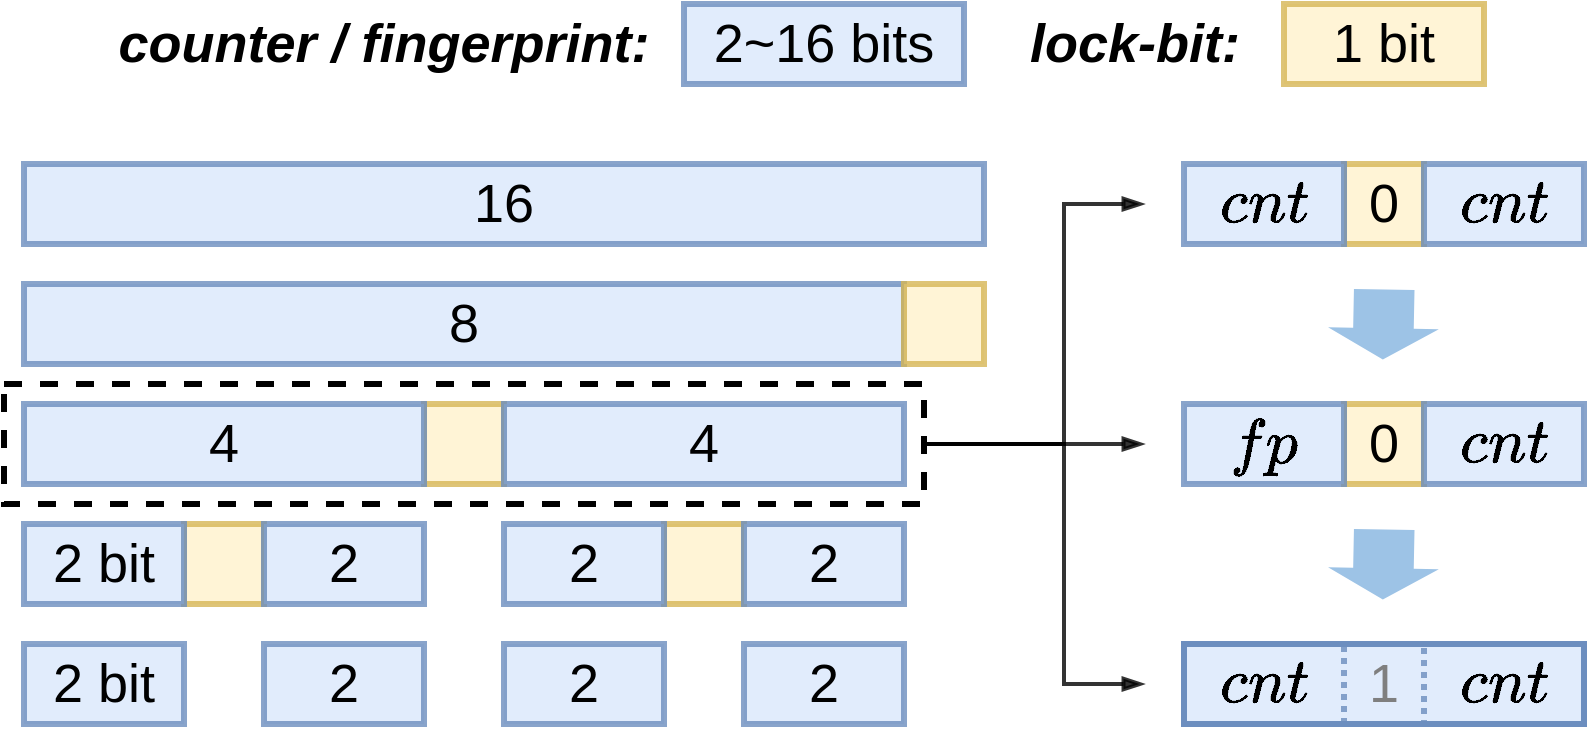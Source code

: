 <mxfile version="21.1.1" type="github" pages="2">
  <diagram name="第 1 页" id="zboWKc4ISoyXJ-1OVmhn">
    <mxGraphModel dx="1562" dy="861" grid="1" gridSize="10" guides="1" tooltips="1" connect="1" arrows="1" fold="1" page="0" pageScale="1" pageWidth="827" pageHeight="1169" math="1" shadow="0">
      <root>
        <mxCell id="0" />
        <mxCell id="1" parent="0" />
        <mxCell id="juUMNk2SkvzCKRJihSQF-41" value="&lt;font style=&quot;font-size: 27px;&quot;&gt;0&lt;br style=&quot;font-size: 27px;&quot;&gt;&lt;/font&gt;" style="rounded=0;whiteSpace=wrap;html=1;fontFamily=Helvetica;strokeWidth=3;fillColor=#fff2cc;strokeColor=#d6b656;fontSize=27;opacity=80;" vertex="1" parent="1">
          <mxGeometry x="740" y="600" width="40" height="40" as="geometry" />
        </mxCell>
        <mxCell id="juUMNk2SkvzCKRJihSQF-38" value="&lt;font style=&quot;font-size: 27px;&quot;&gt;0&lt;br style=&quot;font-size: 27px;&quot;&gt;&lt;/font&gt;" style="rounded=0;whiteSpace=wrap;html=1;fontFamily=Helvetica;strokeWidth=3;fillColor=#fff2cc;strokeColor=#d6b656;fontSize=27;opacity=80;" vertex="1" parent="1">
          <mxGeometry x="740" y="480" width="40" height="40" as="geometry" />
        </mxCell>
        <mxCell id="juUMNk2SkvzCKRJihSQF-16" value="&lt;font style=&quot;font-size: 27px;&quot;&gt;&lt;br style=&quot;font-size: 27px;&quot;&gt;&lt;/font&gt;" style="rounded=0;whiteSpace=wrap;html=1;fontFamily=Helvetica;strokeWidth=3;fillColor=#fff2cc;strokeColor=#d6b656;fontSize=27;opacity=80;" vertex="1" parent="1">
          <mxGeometry x="160" y="660" width="40" height="40" as="geometry" />
        </mxCell>
        <mxCell id="juUMNk2SkvzCKRJihSQF-17" value="&lt;font style=&quot;font-size: 27px;&quot;&gt;&lt;br style=&quot;font-size: 27px;&quot;&gt;&lt;/font&gt;" style="rounded=0;whiteSpace=wrap;html=1;fontFamily=Helvetica;strokeWidth=3;fillColor=#fff2cc;strokeColor=#d6b656;fontSize=27;opacity=80;" vertex="1" parent="1">
          <mxGeometry x="400" y="660" width="40" height="40" as="geometry" />
        </mxCell>
        <mxCell id="juUMNk2SkvzCKRJihSQF-18" value="&lt;font style=&quot;font-size: 27px;&quot;&gt;&lt;br style=&quot;font-size: 27px;&quot;&gt;&lt;/font&gt;" style="rounded=0;whiteSpace=wrap;html=1;fontFamily=Helvetica;strokeWidth=3;fillColor=#fff2cc;strokeColor=#d6b656;fontSize=27;opacity=80;" vertex="1" parent="1">
          <mxGeometry x="280" y="600" width="40" height="40" as="geometry" />
        </mxCell>
        <mxCell id="juUMNk2SkvzCKRJihSQF-21" value="" style="rounded=0;whiteSpace=wrap;html=1;fillColor=none;dashed=1;strokeWidth=3;perimeterSpacing=0;" vertex="1" parent="1">
          <mxGeometry x="70" y="590" width="460" height="60" as="geometry" />
        </mxCell>
        <mxCell id="juUMNk2SkvzCKRJihSQF-1" value="&lt;font style=&quot;font-size: 27px;&quot;&gt;&lt;font style=&quot;font-size: 27px;&quot;&gt;2 bit&lt;/font&gt;&lt;br style=&quot;font-size: 27px;&quot;&gt;&lt;/font&gt;" style="rounded=0;whiteSpace=wrap;html=1;fontFamily=Helvetica;strokeWidth=3;fillColor=#dae8fc;strokeColor=#6c8ebf;fontSize=27;opacity=80;" vertex="1" parent="1">
          <mxGeometry x="80" y="720" width="80" height="40" as="geometry" />
        </mxCell>
        <mxCell id="juUMNk2SkvzCKRJihSQF-2" value="&lt;font style=&quot;font-size: 27px;&quot;&gt;&lt;font style=&quot;font-size: 27px;&quot;&gt;2&lt;/font&gt;&lt;br style=&quot;font-size: 27px;&quot;&gt;&lt;/font&gt;" style="rounded=0;whiteSpace=wrap;html=1;fontFamily=Helvetica;strokeWidth=3;fillColor=#dae8fc;strokeColor=#6c8ebf;fontSize=27;opacity=80;" vertex="1" parent="1">
          <mxGeometry x="200" y="720" width="80" height="40" as="geometry" />
        </mxCell>
        <mxCell id="juUMNk2SkvzCKRJihSQF-3" value="&lt;font style=&quot;font-size: 27px;&quot;&gt;&lt;font style=&quot;font-size: 27px;&quot;&gt;2&lt;/font&gt;&lt;br style=&quot;font-size: 27px;&quot;&gt;&lt;/font&gt;" style="rounded=0;whiteSpace=wrap;html=1;fontFamily=Helvetica;strokeWidth=3;fillColor=#dae8fc;strokeColor=#6c8ebf;fontSize=27;opacity=80;" vertex="1" parent="1">
          <mxGeometry x="320" y="720" width="80" height="40" as="geometry" />
        </mxCell>
        <mxCell id="juUMNk2SkvzCKRJihSQF-4" value="&lt;font style=&quot;font-size: 27px;&quot;&gt;&lt;font style=&quot;font-size: 27px;&quot;&gt;2&lt;/font&gt;&lt;br style=&quot;font-size: 27px;&quot;&gt;&lt;/font&gt;" style="rounded=0;whiteSpace=wrap;html=1;fontFamily=Helvetica;strokeWidth=3;fillColor=#dae8fc;strokeColor=#6c8ebf;fontSize=27;opacity=80;" vertex="1" parent="1">
          <mxGeometry x="440" y="720" width="80" height="40" as="geometry" />
        </mxCell>
        <mxCell id="juUMNk2SkvzCKRJihSQF-5" value="&lt;font style=&quot;font-size: 27px;&quot;&gt;&lt;font style=&quot;font-size: 27px;&quot;&gt;2 bit&lt;/font&gt;&lt;br style=&quot;font-size: 27px;&quot;&gt;&lt;/font&gt;" style="rounded=0;whiteSpace=wrap;html=1;fontFamily=Helvetica;strokeWidth=3;fillColor=#dae8fc;strokeColor=#6c8ebf;fontSize=27;opacity=80;" vertex="1" parent="1">
          <mxGeometry x="80" y="660" width="80" height="40" as="geometry" />
        </mxCell>
        <mxCell id="juUMNk2SkvzCKRJihSQF-6" value="&lt;font style=&quot;font-size: 27px;&quot;&gt;&lt;font style=&quot;font-size: 27px;&quot;&gt;2&lt;/font&gt;&lt;br style=&quot;font-size: 27px;&quot;&gt;&lt;/font&gt;" style="rounded=0;whiteSpace=wrap;html=1;fontFamily=Helvetica;strokeWidth=3;fillColor=#dae8fc;strokeColor=#6c8ebf;fontSize=27;opacity=80;" vertex="1" parent="1">
          <mxGeometry x="200" y="660" width="80" height="40" as="geometry" />
        </mxCell>
        <mxCell id="juUMNk2SkvzCKRJihSQF-7" value="&lt;font style=&quot;font-size: 27px;&quot;&gt;&lt;font style=&quot;font-size: 27px;&quot;&gt;2&lt;/font&gt;&lt;br style=&quot;font-size: 27px;&quot;&gt;&lt;/font&gt;" style="rounded=0;whiteSpace=wrap;html=1;fontFamily=Helvetica;strokeWidth=3;fillColor=#dae8fc;strokeColor=#6c8ebf;fontSize=27;opacity=80;" vertex="1" parent="1">
          <mxGeometry x="320" y="660" width="80" height="40" as="geometry" />
        </mxCell>
        <mxCell id="juUMNk2SkvzCKRJihSQF-8" value="&lt;font style=&quot;font-size: 27px;&quot;&gt;&lt;font style=&quot;font-size: 27px;&quot;&gt;2&lt;/font&gt;&lt;br style=&quot;font-size: 27px;&quot;&gt;&lt;/font&gt;" style="rounded=0;whiteSpace=wrap;html=1;fontFamily=Helvetica;strokeWidth=3;fillColor=#dae8fc;strokeColor=#6c8ebf;fontSize=27;opacity=80;" vertex="1" parent="1">
          <mxGeometry x="440" y="660" width="80" height="40" as="geometry" />
        </mxCell>
        <mxCell id="juUMNk2SkvzCKRJihSQF-13" value="&lt;font style=&quot;font-size: 27px;&quot;&gt;&lt;font style=&quot;font-size: 27px;&quot;&gt;4&lt;/font&gt;&lt;br style=&quot;font-size: 27px;&quot;&gt;&lt;/font&gt;" style="rounded=0;whiteSpace=wrap;html=1;fontFamily=Helvetica;strokeWidth=3;fillColor=#dae8fc;strokeColor=#6c8ebf;fontSize=27;opacity=80;fillStyle=solid;" vertex="1" parent="1">
          <mxGeometry x="80" y="600" width="200" height="40" as="geometry" />
        </mxCell>
        <mxCell id="juUMNk2SkvzCKRJihSQF-14" value="&lt;font style=&quot;font-size: 27px;&quot;&gt;&lt;font style=&quot;font-size: 27px;&quot;&gt;4&lt;/font&gt;&lt;br style=&quot;font-size: 27px;&quot;&gt;&lt;/font&gt;" style="rounded=0;whiteSpace=wrap;html=1;fontFamily=Helvetica;strokeWidth=3;fillColor=#dae8fc;strokeColor=#6c8ebf;fontSize=27;opacity=80;fillStyle=solid;" vertex="1" parent="1">
          <mxGeometry x="320" y="600" width="200" height="40" as="geometry" />
        </mxCell>
        <mxCell id="juUMNk2SkvzCKRJihSQF-15" value="&lt;font style=&quot;font-size: 27px;&quot;&gt;&lt;font style=&quot;font-size: 27px;&quot;&gt;8&lt;/font&gt;&lt;br style=&quot;font-size: 27px;&quot;&gt;&lt;/font&gt;" style="rounded=0;whiteSpace=wrap;html=1;fontFamily=Helvetica;strokeWidth=3;fillColor=#dae8fc;strokeColor=#6c8ebf;fontSize=27;opacity=80;fillStyle=solid;" vertex="1" parent="1">
          <mxGeometry x="80" y="540" width="440" height="40" as="geometry" />
        </mxCell>
        <mxCell id="juUMNk2SkvzCKRJihSQF-19" value="&lt;font style=&quot;font-size: 27px;&quot;&gt;&lt;br style=&quot;font-size: 27px;&quot;&gt;&lt;/font&gt;" style="rounded=0;whiteSpace=wrap;html=1;fontFamily=Helvetica;strokeWidth=3;fillColor=#fff2cc;strokeColor=#d6b656;fontSize=27;opacity=80;" vertex="1" parent="1">
          <mxGeometry x="520" y="540" width="40" height="40" as="geometry" />
        </mxCell>
        <mxCell id="juUMNk2SkvzCKRJihSQF-23" value="&lt;font style=&quot;font-size: 27px;&quot;&gt;&lt;font style=&quot;font-size: 27px;&quot;&gt;16&lt;/font&gt;&lt;br style=&quot;font-size: 27px;&quot;&gt;&lt;/font&gt;" style="rounded=0;whiteSpace=wrap;html=1;fontFamily=Helvetica;strokeWidth=3;fillColor=#dae8fc;strokeColor=#6c8ebf;fontSize=27;opacity=80;fillStyle=solid;" vertex="1" parent="1">
          <mxGeometry x="80" y="480" width="480" height="40" as="geometry" />
        </mxCell>
        <mxCell id="juUMNk2SkvzCKRJihSQF-27" style="orthogonalLoop=1;jettySize=auto;html=1;startArrow=none;startFill=0;endArrow=blockThin;endFill=1;strokeWidth=2;fontStyle=1;jumpStyle=gap;jumpSize=10;rounded=0;fontFamily=Helvetica;fontSize=30;gradientDirection=south;opacity=80;exitX=1;exitY=0.5;exitDx=0;exitDy=0;" edge="1" parent="1" source="juUMNk2SkvzCKRJihSQF-21">
          <mxGeometry relative="1" as="geometry">
            <mxPoint x="570" y="620" as="sourcePoint" />
            <mxPoint x="640" y="500" as="targetPoint" />
            <Array as="points">
              <mxPoint x="600" y="620" />
              <mxPoint x="600" y="500" />
            </Array>
          </mxGeometry>
        </mxCell>
        <mxCell id="juUMNk2SkvzCKRJihSQF-28" style="orthogonalLoop=1;jettySize=auto;html=1;startArrow=none;startFill=0;endArrow=blockThin;endFill=1;strokeWidth=2;fontStyle=1;jumpStyle=gap;jumpSize=10;fontFamily=Helvetica;fontSize=30;gradientDirection=south;opacity=80;exitX=1;exitY=0.5;exitDx=0;exitDy=0;rounded=0;" edge="1" parent="1" source="juUMNk2SkvzCKRJihSQF-21">
          <mxGeometry relative="1" as="geometry">
            <mxPoint x="570" y="620" as="sourcePoint" />
            <mxPoint x="640" y="740" as="targetPoint" />
            <Array as="points">
              <mxPoint x="600" y="620" />
              <mxPoint x="600" y="740" />
            </Array>
          </mxGeometry>
        </mxCell>
        <mxCell id="juUMNk2SkvzCKRJihSQF-29" style="orthogonalLoop=1;jettySize=auto;html=1;startArrow=none;startFill=0;endArrow=blockThin;endFill=1;strokeWidth=2;fontStyle=1;jumpStyle=gap;jumpSize=10;rounded=0;fontFamily=Helvetica;fontSize=30;gradientDirection=south;opacity=80;exitX=1;exitY=0.5;exitDx=0;exitDy=0;" edge="1" parent="1" source="juUMNk2SkvzCKRJihSQF-21">
          <mxGeometry relative="1" as="geometry">
            <mxPoint x="570" y="620" as="sourcePoint" />
            <mxPoint x="640" y="620" as="targetPoint" />
            <Array as="points" />
          </mxGeometry>
        </mxCell>
        <mxCell id="juUMNk2SkvzCKRJihSQF-32" value="&lt;font style=&quot;font-size: 27px;&quot;&gt;`cnt`&lt;br style=&quot;font-size: 27px;&quot;&gt;&lt;/font&gt;" style="rounded=0;whiteSpace=wrap;html=1;fontFamily=Helvetica;strokeWidth=3;fillColor=#dae8fc;strokeColor=#6c8ebf;fontSize=27;opacity=80;" vertex="1" parent="1">
          <mxGeometry x="660" y="480" width="80" height="40" as="geometry" />
        </mxCell>
        <mxCell id="juUMNk2SkvzCKRJihSQF-33" value="&lt;font style=&quot;font-size: 27px;&quot;&gt;`cnt`&lt;br style=&quot;font-size: 27px;&quot;&gt;&lt;/font&gt;" style="rounded=0;whiteSpace=wrap;html=1;fontFamily=Helvetica;strokeWidth=3;fillColor=#dae8fc;strokeColor=#6c8ebf;fontSize=27;opacity=80;" vertex="1" parent="1">
          <mxGeometry x="780" y="480" width="80" height="40" as="geometry" />
        </mxCell>
        <mxCell id="juUMNk2SkvzCKRJihSQF-34" value="&lt;font style=&quot;font-size: 27px;&quot;&gt;&lt;font style=&quot;font-size: 27px;&quot;&gt;1 bit&lt;/font&gt;&lt;br style=&quot;font-size: 27px;&quot;&gt;&lt;/font&gt;" style="rounded=0;whiteSpace=wrap;html=1;fontFamily=Helvetica;strokeWidth=3;fillColor=#fff2cc;strokeColor=#d6b656;fontSize=27;opacity=80;" vertex="1" parent="1">
          <mxGeometry x="710" y="400" width="100" height="40" as="geometry" />
        </mxCell>
        <mxCell id="juUMNk2SkvzCKRJihSQF-35" value="&lt;font style=&quot;font-size: 27px;&quot;&gt;2~16 bits&lt;br style=&quot;font-size: 27px;&quot;&gt;&lt;/font&gt;" style="rounded=0;whiteSpace=wrap;html=1;fontFamily=Helvetica;strokeWidth=3;fillColor=#dae8fc;strokeColor=#6c8ebf;fontSize=27;opacity=80;" vertex="1" parent="1">
          <mxGeometry x="410" y="400" width="140" height="40" as="geometry" />
        </mxCell>
        <mxCell id="juUMNk2SkvzCKRJihSQF-36" value="&lt;font style=&quot;font-size: 27px;&quot;&gt;&lt;b style=&quot;font-size: 27px;&quot;&gt;&lt;i style=&quot;font-size: 27px;&quot;&gt;counter / fingerprint:&lt;/i&gt;&lt;/b&gt;&lt;/font&gt;" style="text;html=1;strokeColor=none;fillColor=none;align=center;verticalAlign=middle;whiteSpace=wrap;rounded=0;fontSize=27;fontFamily=Arial;fontColor=#000000;" vertex="1" parent="1">
          <mxGeometry x="110" y="405" width="300" height="30" as="geometry" />
        </mxCell>
        <mxCell id="juUMNk2SkvzCKRJihSQF-37" value="&lt;font style=&quot;font-size: 27px;&quot;&gt;&lt;b style=&quot;font-size: 27px;&quot;&gt;&lt;i style=&quot;font-size: 27px;&quot;&gt;lock-bit:&lt;/i&gt;&lt;/b&gt;&lt;/font&gt;" style="text;html=1;strokeColor=none;fillColor=none;align=center;verticalAlign=middle;whiteSpace=wrap;rounded=0;fontSize=27;fontFamily=Arial;fontColor=#000000;" vertex="1" parent="1">
          <mxGeometry x="580" y="405" width="111" height="30" as="geometry" />
        </mxCell>
        <mxCell id="juUMNk2SkvzCKRJihSQF-39" value="&lt;font style=&quot;font-size: 27px;&quot;&gt;`fp`&lt;br style=&quot;font-size: 27px;&quot;&gt;&lt;/font&gt;" style="rounded=0;whiteSpace=wrap;html=1;fontFamily=Helvetica;strokeWidth=3;fillColor=#dae8fc;strokeColor=#6c8ebf;fontSize=27;opacity=80;" vertex="1" parent="1">
          <mxGeometry x="660" y="600" width="80" height="40" as="geometry" />
        </mxCell>
        <mxCell id="juUMNk2SkvzCKRJihSQF-40" value="&lt;font style=&quot;font-size: 27px;&quot;&gt;`cnt`&lt;br style=&quot;font-size: 27px;&quot;&gt;&lt;/font&gt;" style="rounded=0;whiteSpace=wrap;html=1;fontFamily=Helvetica;strokeWidth=3;fillColor=#dae8fc;strokeColor=#6c8ebf;fontSize=27;opacity=80;" vertex="1" parent="1">
          <mxGeometry x="780" y="600" width="80" height="40" as="geometry" />
        </mxCell>
        <mxCell id="juUMNk2SkvzCKRJihSQF-45" value="&lt;font style=&quot;font-size: 27px;&quot;&gt;`cnt`&lt;br style=&quot;font-size: 27px;&quot;&gt;&lt;/font&gt;" style="rounded=0;whiteSpace=wrap;html=1;fontFamily=Helvetica;strokeWidth=3;fillColor=#dae8fc;strokeColor=none;fontSize=27;opacity=80;" vertex="1" parent="1">
          <mxGeometry x="660" y="720" width="80" height="40" as="geometry" />
        </mxCell>
        <mxCell id="juUMNk2SkvzCKRJihSQF-46" value="&lt;font style=&quot;font-size: 27px;&quot;&gt;`cnt`&lt;br style=&quot;font-size: 27px;&quot;&gt;&lt;/font&gt;" style="rounded=0;whiteSpace=wrap;html=1;fontFamily=Helvetica;strokeWidth=3;fillColor=#dae8fc;strokeColor=none;fontSize=27;opacity=80;" vertex="1" parent="1">
          <mxGeometry x="780" y="720" width="80" height="40" as="geometry" />
        </mxCell>
        <mxCell id="juUMNk2SkvzCKRJihSQF-48" style="rounded=1;orthogonalLoop=1;jettySize=auto;html=1;fontFamily=Helvetica;endArrow=block;endFill=1;strokeWidth=0;strokeColor=none;fillColor=#9dc3e6;shape=flexArrow;startSize=4;endSize=5.211;width=30.286;endWidth=25.113;" edge="1" parent="1">
          <mxGeometry relative="1" as="geometry">
            <mxPoint x="759.17" y="577.5" as="targetPoint" />
            <mxPoint x="759.86" y="542.5" as="sourcePoint" />
          </mxGeometry>
        </mxCell>
        <mxCell id="juUMNk2SkvzCKRJihSQF-49" style="rounded=1;orthogonalLoop=1;jettySize=auto;html=1;fontFamily=Helvetica;endArrow=block;endFill=1;strokeWidth=0;strokeColor=none;fillColor=#9dc3e6;shape=flexArrow;startSize=4;endSize=5.211;width=30.286;endWidth=25.113;" edge="1" parent="1">
          <mxGeometry relative="1" as="geometry">
            <mxPoint x="759.17" y="697.5" as="targetPoint" />
            <mxPoint x="759.86" y="662.5" as="sourcePoint" />
          </mxGeometry>
        </mxCell>
        <mxCell id="juUMNk2SkvzCKRJihSQF-47" value="&lt;font style=&quot;font-size: 27px;&quot;&gt;&lt;font color=&quot;#7f7f7f&quot;&gt;1&lt;/font&gt;&lt;br style=&quot;font-size: 27px;&quot;&gt;&lt;/font&gt;" style="rounded=0;whiteSpace=wrap;html=1;fontFamily=Helvetica;strokeWidth=3;fillColor=#dae8fc;strokeColor=#6c8ebf;fontSize=27;opacity=80;dashed=1;dashPattern=1 1;" vertex="1" parent="1">
          <mxGeometry x="740" y="720" width="40" height="40" as="geometry" />
        </mxCell>
        <mxCell id="zNjIHpjPBhUJy2Bliqek-1" value="" style="rounded=0;whiteSpace=wrap;html=1;fillColor=none;strokeWidth=3;perimeterSpacing=0;strokeColor=#6c8ebf;" vertex="1" parent="1">
          <mxGeometry x="660" y="720" width="200" height="40" as="geometry" />
        </mxCell>
      </root>
    </mxGraphModel>
  </diagram>
  <diagram name="第 1 页 的副本" id="sfrXtBCuvKTzMtwCTM0n">
    <mxGraphModel dx="1162" dy="1261" grid="1" gridSize="10" guides="1" tooltips="1" connect="1" arrows="1" fold="1" page="0" pageScale="1" pageWidth="827" pageHeight="1169" math="0" shadow="0">
      <root>
        <mxCell id="g4b0NKCBywyOQKQr3y2o-0" />
        <mxCell id="g4b0NKCBywyOQKQr3y2o-1" parent="g4b0NKCBywyOQKQr3y2o-0" />
        <mxCell id="g4b0NKCBywyOQKQr3y2o-2" value="&lt;font style=&quot;font-size: 27px;&quot;&gt;&lt;br style=&quot;font-size: 27px;&quot;&gt;&lt;/font&gt;" style="rounded=0;whiteSpace=wrap;html=1;fontFamily=Helvetica;strokeWidth=3;fillColor=none;strokeColor=#666666;fontSize=27;fillStyle=hatch;opacity=70;fontColor=#333333;dashed=1;" vertex="1" parent="g4b0NKCBywyOQKQr3y2o-1">
          <mxGeometry x="2020" y="60" width="80" height="40" as="geometry" />
        </mxCell>
        <mxCell id="g4b0NKCBywyOQKQr3y2o-3" value="&lt;font style=&quot;font-size: 27px;&quot;&gt;&lt;br style=&quot;font-size: 27px;&quot;&gt;&lt;/font&gt;" style="rounded=0;whiteSpace=wrap;html=1;fontFamily=Helvetica;strokeWidth=3;fillColor=none;strokeColor=#666666;fontSize=27;opacity=70;fontColor=#333333;dashed=1;" vertex="1" parent="g4b0NKCBywyOQKQr3y2o-1">
          <mxGeometry x="2100" y="60" width="80" height="40" as="geometry" />
        </mxCell>
        <mxCell id="g4b0NKCBywyOQKQr3y2o-4" value="&lt;font style=&quot;font-size: 27px;&quot;&gt;&lt;br style=&quot;font-size: 27px;&quot;&gt;&lt;/font&gt;" style="rounded=0;whiteSpace=wrap;html=1;fontFamily=Helvetica;strokeWidth=3;fillColor=none;strokeColor=#666666;fontSize=27;fillStyle=hatch;opacity=70;fontColor=#333333;dashed=1;" vertex="1" parent="g4b0NKCBywyOQKQr3y2o-1">
          <mxGeometry x="2020" y="-160" width="80" height="40" as="geometry" />
        </mxCell>
        <mxCell id="g4b0NKCBywyOQKQr3y2o-5" value="&lt;font style=&quot;font-size: 27px;&quot;&gt;&lt;br style=&quot;font-size: 27px;&quot;&gt;&lt;/font&gt;" style="rounded=0;whiteSpace=wrap;html=1;fontFamily=Helvetica;strokeWidth=3;fillColor=none;strokeColor=#666666;fontSize=27;opacity=70;fontColor=#333333;dashed=1;" vertex="1" parent="g4b0NKCBywyOQKQr3y2o-1">
          <mxGeometry x="2100" y="-160" width="80" height="40" as="geometry" />
        </mxCell>
        <mxCell id="g4b0NKCBywyOQKQr3y2o-6" style="orthogonalLoop=1;jettySize=auto;html=1;startArrow=none;startFill=0;endArrow=block;endFill=0;strokeColor=#6c8ebf;strokeWidth=3;fontStyle=1;jumpStyle=gap;jumpSize=10;rounded=0;fontFamily=Helvetica;fontSize=30;fillColor=#dae8fc;shape=flexArrow;gradientDirection=south;opacity=60;exitX=1;exitY=0.5;exitDx=0;exitDy=0;dashed=1;" edge="1" parent="g4b0NKCBywyOQKQr3y2o-1" source="g4b0NKCBywyOQKQr3y2o-33">
          <mxGeometry relative="1" as="geometry">
            <mxPoint x="1540.0" y="136" as="sourcePoint" />
            <mxPoint x="1670" y="180" as="targetPoint" />
            <Array as="points">
              <mxPoint x="1670" y="-60" />
            </Array>
          </mxGeometry>
        </mxCell>
        <mxCell id="g4b0NKCBywyOQKQr3y2o-7" value="&lt;font style=&quot;font-size: 22px;&quot;&gt;5 OVF&lt;/font&gt;" style="text;html=1;align=center;verticalAlign=middle;resizable=0;points=[];autosize=1;fontStyle=1;fontFamily=Helvetica;fontSize=25;strokeWidth=3;fillColor=none;strokeColor=none;gradientColor=#97d077;gradientDirection=south;rotation=0;fontColor=#4D9900;textOpacity=80;" vertex="1" parent="g4b0NKCBywyOQKQr3y2o-1">
          <mxGeometry x="1913" y="-10.14" width="90" height="40" as="geometry" />
        </mxCell>
        <mxCell id="g4b0NKCBywyOQKQr3y2o-8" value="&lt;font style=&quot;font-size: 27px;&quot;&gt;&lt;font style=&quot;font-size: 27px;&quot;&gt;0000&lt;/font&gt;&lt;br style=&quot;font-size: 27px;&quot;&gt;&lt;/font&gt;" style="rounded=0;whiteSpace=wrap;html=1;fontFamily=Helvetica;strokeWidth=3;fillColor=#dae8fc;strokeColor=#6c8ebf;fontSize=27;fillStyle=hatch;opacity=70;" vertex="1" parent="g4b0NKCBywyOQKQr3y2o-1">
          <mxGeometry x="760" y="-80" width="160" height="40" as="geometry" />
        </mxCell>
        <mxCell id="g4b0NKCBywyOQKQr3y2o-9" value="&lt;font style=&quot;font-size: 27px;&quot;&gt;&lt;font style=&quot;font-size: 27px;&quot;&gt;8 bit&lt;/font&gt;&lt;br style=&quot;font-size: 27px;&quot;&gt;&lt;/font&gt;" style="rounded=0;whiteSpace=wrap;html=1;fontFamily=Helvetica;strokeWidth=3;fillColor=#dae8fc;strokeColor=#6c8ebf;fontSize=27;fillStyle=hatch;opacity=70;" vertex="1" parent="g4b0NKCBywyOQKQr3y2o-1">
          <mxGeometry x="760" y="-40" width="80" height="40" as="geometry" />
        </mxCell>
        <mxCell id="g4b0NKCBywyOQKQr3y2o-10" value="&lt;font style=&quot;font-size: 27px;&quot;&gt;&lt;font style=&quot;font-size: 27px;&quot;&gt;2 bit&lt;/font&gt;&lt;br style=&quot;font-size: 27px;&quot;&gt;&lt;/font&gt;" style="rounded=0;whiteSpace=wrap;html=1;fontFamily=Helvetica;strokeWidth=3;fillColor=#dae8fc;strokeColor=#6c8ebf;fontSize=27;opacity=70;" vertex="1" parent="g4b0NKCBywyOQKQr3y2o-1">
          <mxGeometry x="840" y="-40" width="80" height="40" as="geometry" />
        </mxCell>
        <mxCell id="g4b0NKCBywyOQKQr3y2o-11" value="&lt;font style=&quot;font-size: 27px;&quot;&gt;&lt;font style=&quot;font-size: 27px;&quot;&gt;8 bit&lt;/font&gt;&lt;br style=&quot;font-size: 27px;&quot;&gt;&lt;/font&gt;" style="rounded=0;whiteSpace=wrap;html=1;fontFamily=Helvetica;strokeWidth=3;fillColor=#dae8fc;strokeColor=#6c8ebf;fontSize=27;fillStyle=hatch;opacity=70;" vertex="1" parent="g4b0NKCBywyOQKQr3y2o-1">
          <mxGeometry x="760" width="80" height="40" as="geometry" />
        </mxCell>
        <mxCell id="g4b0NKCBywyOQKQr3y2o-12" value="&lt;font style=&quot;font-size: 27px;&quot;&gt;&lt;font style=&quot;font-size: 27px;&quot;&gt;3 bit&lt;/font&gt;&lt;br style=&quot;font-size: 27px;&quot;&gt;&lt;/font&gt;" style="rounded=0;whiteSpace=wrap;html=1;fontFamily=Helvetica;strokeWidth=3;fillColor=#dae8fc;strokeColor=#6c8ebf;fontSize=27;opacity=70;" vertex="1" parent="g4b0NKCBywyOQKQr3y2o-1">
          <mxGeometry x="840" width="80" height="40" as="geometry" />
        </mxCell>
        <mxCell id="g4b0NKCBywyOQKQr3y2o-13" value="&lt;font style=&quot;font-size: 27px;&quot;&gt;&lt;font style=&quot;font-size: 27px;&quot;&gt;8 bit&lt;/font&gt;&lt;br style=&quot;font-size: 27px;&quot;&gt;&lt;/font&gt;" style="rounded=0;whiteSpace=wrap;html=1;fontFamily=Helvetica;strokeWidth=3;fillColor=#dae8fc;strokeColor=#6c8ebf;fontSize=27;fillStyle=hatch;opacity=70;" vertex="1" parent="g4b0NKCBywyOQKQr3y2o-1">
          <mxGeometry x="760" y="40" width="80" height="40" as="geometry" />
        </mxCell>
        <mxCell id="g4b0NKCBywyOQKQr3y2o-14" value="&lt;font style=&quot;font-size: 27px;&quot;&gt;&lt;font style=&quot;font-size: 27px;&quot;&gt;4 bit&lt;/font&gt;&lt;br style=&quot;font-size: 27px;&quot;&gt;&lt;/font&gt;" style="rounded=0;whiteSpace=wrap;html=1;fontFamily=Helvetica;strokeWidth=3;fillColor=#dae8fc;strokeColor=#6c8ebf;fontSize=27;opacity=70;" vertex="1" parent="g4b0NKCBywyOQKQr3y2o-1">
          <mxGeometry x="840" y="40" width="80" height="40" as="geometry" />
        </mxCell>
        <mxCell id="g4b0NKCBywyOQKQr3y2o-15" value="&lt;font style=&quot;font-size: 27px;&quot;&gt;&lt;font style=&quot;font-size: 27px;&quot;&gt;8 bit&lt;/font&gt;&lt;br style=&quot;font-size: 27px;&quot;&gt;&lt;/font&gt;" style="rounded=0;whiteSpace=wrap;html=1;fontFamily=Helvetica;strokeWidth=3;fillColor=#dae8fc;strokeColor=#6c8ebf;fontSize=27;fillStyle=hatch;opacity=70;" vertex="1" parent="g4b0NKCBywyOQKQr3y2o-1">
          <mxGeometry x="760" y="80" width="80" height="40" as="geometry" />
        </mxCell>
        <mxCell id="g4b0NKCBywyOQKQr3y2o-16" value="&lt;font style=&quot;font-size: 27px;&quot;&gt;&lt;font style=&quot;font-size: 27px;&quot;&gt;5 bit&lt;/font&gt;&lt;br style=&quot;font-size: 27px;&quot;&gt;&lt;/font&gt;" style="rounded=0;whiteSpace=wrap;html=1;fontFamily=Helvetica;strokeWidth=3;fillColor=#dae8fc;strokeColor=#6c8ebf;fontSize=27;opacity=70;" vertex="1" parent="g4b0NKCBywyOQKQr3y2o-1">
          <mxGeometry x="840" y="80" width="80" height="40" as="geometry" />
        </mxCell>
        <mxCell id="g4b0NKCBywyOQKQr3y2o-17" value="&lt;font style=&quot;font-size: 27px;&quot;&gt;&lt;font style=&quot;font-size: 27px;&quot;&gt;8 bit&lt;/font&gt;&lt;br style=&quot;font-size: 27px;&quot;&gt;&lt;/font&gt;" style="rounded=0;whiteSpace=wrap;html=1;fontFamily=Helvetica;strokeWidth=3;fillColor=#dae8fc;strokeColor=#6c8ebf;fontSize=27;fillStyle=hatch;opacity=70;" vertex="1" parent="g4b0NKCBywyOQKQr3y2o-1">
          <mxGeometry x="760" y="120" width="80" height="40" as="geometry" />
        </mxCell>
        <mxCell id="g4b0NKCBywyOQKQr3y2o-18" value="&lt;font style=&quot;font-size: 27px;&quot;&gt;&lt;font style=&quot;font-size: 27px;&quot;&gt;6 bit&lt;/font&gt;&lt;br style=&quot;font-size: 27px;&quot;&gt;&lt;/font&gt;" style="rounded=0;whiteSpace=wrap;html=1;fontFamily=Helvetica;strokeWidth=3;fillColor=#dae8fc;strokeColor=#6c8ebf;fontSize=27;opacity=70;" vertex="1" parent="g4b0NKCBywyOQKQr3y2o-1">
          <mxGeometry x="840" y="120" width="80" height="40" as="geometry" />
        </mxCell>
        <mxCell id="g4b0NKCBywyOQKQr3y2o-19" value="&lt;font style=&quot;font-size: 27px;&quot;&gt;&lt;font style=&quot;font-size: 27px;&quot;&gt;0001&lt;/font&gt;&lt;br style=&quot;font-size: 27px;&quot;&gt;&lt;/font&gt;" style="rounded=0;whiteSpace=wrap;html=1;fontFamily=Helvetica;strokeWidth=3;fillColor=#dae8fc;strokeColor=#6c8ebf;fontSize=27;fillStyle=hatch;opacity=70;" vertex="1" parent="g4b0NKCBywyOQKQr3y2o-1">
          <mxGeometry x="1080" y="-80" width="160" height="40" as="geometry" />
        </mxCell>
        <mxCell id="g4b0NKCBywyOQKQr3y2o-20" value="&lt;font style=&quot;font-size: 27px;&quot;&gt;&lt;font style=&quot;font-size: 27px;&quot;&gt;8 bit&lt;/font&gt;&lt;br style=&quot;font-size: 27px;&quot;&gt;&lt;/font&gt;" style="rounded=0;whiteSpace=wrap;html=1;fontFamily=Helvetica;strokeWidth=3;fillColor=#dae8fc;strokeColor=#6c8ebf;fontSize=27;fillStyle=hatch;opacity=70;" vertex="1" parent="g4b0NKCBywyOQKQr3y2o-1">
          <mxGeometry x="1080" y="-40" width="80" height="40" as="geometry" />
        </mxCell>
        <mxCell id="g4b0NKCBywyOQKQr3y2o-21" value="&lt;font style=&quot;font-size: 27px;&quot;&gt;&lt;font style=&quot;font-size: 27px;&quot;&gt;2 bit&lt;/font&gt;&lt;br style=&quot;font-size: 27px;&quot;&gt;&lt;/font&gt;" style="rounded=0;whiteSpace=wrap;html=1;fontFamily=Helvetica;strokeWidth=3;fillColor=#dae8fc;strokeColor=#6c8ebf;fontSize=27;opacity=70;" vertex="1" parent="g4b0NKCBywyOQKQr3y2o-1">
          <mxGeometry x="1160" y="-40" width="80" height="40" as="geometry" />
        </mxCell>
        <mxCell id="g4b0NKCBywyOQKQr3y2o-22" value="&lt;font style=&quot;font-size: 27px;&quot;&gt;&lt;font style=&quot;font-size: 27px;&quot;&gt;8 bit&lt;/font&gt;&lt;br style=&quot;font-size: 27px;&quot;&gt;&lt;/font&gt;" style="rounded=0;whiteSpace=wrap;html=1;fontFamily=Helvetica;strokeWidth=3;fillColor=#dae8fc;strokeColor=#6c8ebf;fontSize=27;fillStyle=hatch;opacity=70;" vertex="1" parent="g4b0NKCBywyOQKQr3y2o-1">
          <mxGeometry x="1080" width="80" height="40" as="geometry" />
        </mxCell>
        <mxCell id="g4b0NKCBywyOQKQr3y2o-23" value="&lt;font style=&quot;font-size: 27px;&quot;&gt;&lt;font style=&quot;font-size: 27px;&quot;&gt;3 bit&lt;/font&gt;&lt;br style=&quot;font-size: 27px;&quot;&gt;&lt;/font&gt;" style="rounded=0;whiteSpace=wrap;html=1;fontFamily=Helvetica;strokeWidth=3;fillColor=#dae8fc;strokeColor=#6c8ebf;fontSize=27;opacity=70;" vertex="1" parent="g4b0NKCBywyOQKQr3y2o-1">
          <mxGeometry x="1160" width="80" height="40" as="geometry" />
        </mxCell>
        <mxCell id="g4b0NKCBywyOQKQr3y2o-24" value="&lt;font style=&quot;font-size: 27px;&quot;&gt;&lt;font style=&quot;font-size: 27px;&quot;&gt;8 bit&lt;/font&gt;&lt;br style=&quot;font-size: 27px;&quot;&gt;&lt;/font&gt;" style="rounded=0;whiteSpace=wrap;html=1;fontFamily=Helvetica;strokeWidth=3;fillColor=#dae8fc;strokeColor=#6c8ebf;fontSize=27;fillStyle=hatch;opacity=70;" vertex="1" parent="g4b0NKCBywyOQKQr3y2o-1">
          <mxGeometry x="1080" y="40" width="80" height="40" as="geometry" />
        </mxCell>
        <mxCell id="g4b0NKCBywyOQKQr3y2o-25" value="&lt;font style=&quot;font-size: 27px;&quot;&gt;&lt;font style=&quot;font-size: 27px;&quot;&gt;4 bit&lt;/font&gt;&lt;br style=&quot;font-size: 27px;&quot;&gt;&lt;/font&gt;" style="rounded=0;whiteSpace=wrap;html=1;fontFamily=Helvetica;strokeWidth=3;fillColor=#dae8fc;strokeColor=#6c8ebf;fontSize=27;opacity=70;" vertex="1" parent="g4b0NKCBywyOQKQr3y2o-1">
          <mxGeometry x="1160" y="40" width="80" height="40" as="geometry" />
        </mxCell>
        <mxCell id="g4b0NKCBywyOQKQr3y2o-26" value="&lt;font style=&quot;font-size: 27px;&quot;&gt;&lt;font style=&quot;font-size: 27px;&quot;&gt;8 bit&lt;/font&gt;&lt;br style=&quot;font-size: 27px;&quot;&gt;&lt;/font&gt;" style="rounded=0;whiteSpace=wrap;html=1;fontFamily=Helvetica;strokeWidth=3;fillColor=#dae8fc;strokeColor=#6c8ebf;fontSize=27;fillStyle=hatch;opacity=70;" vertex="1" parent="g4b0NKCBywyOQKQr3y2o-1">
          <mxGeometry x="1080" y="80" width="80" height="40" as="geometry" />
        </mxCell>
        <mxCell id="g4b0NKCBywyOQKQr3y2o-27" value="&lt;font style=&quot;font-size: 27px;&quot;&gt;&lt;font style=&quot;font-size: 27px;&quot;&gt;5 bit&lt;/font&gt;&lt;br style=&quot;font-size: 27px;&quot;&gt;&lt;/font&gt;" style="rounded=0;whiteSpace=wrap;html=1;fontFamily=Helvetica;strokeWidth=3;fillColor=#dae8fc;strokeColor=#6c8ebf;fontSize=27;opacity=70;" vertex="1" parent="g4b0NKCBywyOQKQr3y2o-1">
          <mxGeometry x="1160" y="80" width="80" height="40" as="geometry" />
        </mxCell>
        <mxCell id="g4b0NKCBywyOQKQr3y2o-28" value="&lt;font style=&quot;font-size: 27px;&quot;&gt;&lt;font style=&quot;font-size: 27px;&quot;&gt;8 bit&lt;/font&gt;&lt;br style=&quot;font-size: 27px;&quot;&gt;&lt;/font&gt;" style="rounded=0;whiteSpace=wrap;html=1;fontFamily=Helvetica;strokeWidth=3;fillColor=#dae8fc;strokeColor=#6c8ebf;fontSize=27;fillStyle=hatch;opacity=70;" vertex="1" parent="g4b0NKCBywyOQKQr3y2o-1">
          <mxGeometry x="1080" y="120" width="80" height="40" as="geometry" />
        </mxCell>
        <mxCell id="g4b0NKCBywyOQKQr3y2o-29" value="&lt;font style=&quot;font-size: 27px;&quot;&gt;&lt;font color=&quot;#ff3333&quot; style=&quot;font-size: 27px;&quot;&gt;16 bit&lt;/font&gt;&lt;br style=&quot;font-size: 27px;&quot;&gt;&lt;/font&gt;" style="rounded=0;whiteSpace=wrap;html=1;fontFamily=Helvetica;strokeWidth=3;fillColor=#dae8fc;strokeColor=#6c8ebf;fontSize=27;opacity=70;" vertex="1" parent="g4b0NKCBywyOQKQr3y2o-1">
          <mxGeometry x="1160" y="120" width="80" height="40" as="geometry" />
        </mxCell>
        <mxCell id="g4b0NKCBywyOQKQr3y2o-30" value="&lt;font style=&quot;font-size: 25px;&quot;&gt;OVF&lt;/font&gt;" style="text;html=1;align=center;verticalAlign=middle;resizable=0;points=[];autosize=1;fontStyle=1;fontFamily=Helvetica;fontSize=25;strokeWidth=3;fillColor=none;strokeColor=none;gradientColor=#97d077;gradientDirection=south;rotation=0;fontColor=#4D9900;textOpacity=80;" vertex="1" parent="g4b0NKCBywyOQKQr3y2o-1">
          <mxGeometry x="930" y="71.0" width="70" height="40" as="geometry" />
        </mxCell>
        <mxCell id="g4b0NKCBywyOQKQr3y2o-31" style="orthogonalLoop=1;jettySize=auto;html=1;startArrow=none;startFill=0;endArrow=block;endFill=0;strokeColor=#6c8ebf;strokeWidth=3;fontStyle=1;jumpStyle=gap;jumpSize=10;rounded=1;fontFamily=Helvetica;fontSize=30;fillColor=#dae8fc;shape=flexArrow;gradientDirection=south;opacity=70;exitX=1;exitY=0.5;exitDx=0;exitDy=0;entryX=0;entryY=0.5;entryDx=0;entryDy=0;" edge="1" parent="g4b0NKCBywyOQKQr3y2o-1" source="g4b0NKCBywyOQKQr3y2o-8" target="g4b0NKCBywyOQKQr3y2o-19">
          <mxGeometry relative="1" as="geometry">
            <mxPoint x="1000" y="-100" as="sourcePoint" />
            <mxPoint x="1000" y="150" as="targetPoint" />
          </mxGeometry>
        </mxCell>
        <mxCell id="g4b0NKCBywyOQKQr3y2o-32" value="&lt;font color=&quot;#000000&quot; style=&quot;font-size: 25px; font-weight: normal;&quot;&gt;largest&lt;br style=&quot;font-size: 25px;&quot;&gt;overflow&lt;br style=&quot;font-size: 25px;&quot;&gt;&lt;/font&gt;" style="text;html=1;align=center;verticalAlign=middle;resizable=0;points=[];autosize=1;fontStyle=1;fontFamily=Helvetica;fontSize=25;strokeWidth=3;fillColor=none;strokeColor=none;gradientColor=#97d077;gradientDirection=south;rotation=0;fontColor=#4D9900;" vertex="1" parent="g4b0NKCBywyOQKQr3y2o-1">
          <mxGeometry x="937" y="-140.0" width="120" height="70" as="geometry" />
        </mxCell>
        <mxCell id="g4b0NKCBywyOQKQr3y2o-33" value="&lt;font style=&quot;font-size: 27px;&quot;&gt;&lt;font style=&quot;font-size: 27px;&quot;&gt;0010&lt;/font&gt;&lt;br style=&quot;font-size: 27px;&quot;&gt;&lt;/font&gt;" style="rounded=0;whiteSpace=wrap;html=1;fontFamily=Helvetica;strokeWidth=3;fillColor=#dae8fc;strokeColor=#6c8ebf;fontSize=27;fillStyle=hatch;opacity=70;" vertex="1" parent="g4b0NKCBywyOQKQr3y2o-1">
          <mxGeometry x="1421" y="-80" width="160" height="40" as="geometry" />
        </mxCell>
        <mxCell id="g4b0NKCBywyOQKQr3y2o-34" value="&lt;font style=&quot;font-size: 27px;&quot;&gt;&lt;font style=&quot;font-size: 27px;&quot;&gt;8 bit&lt;/font&gt;&lt;br style=&quot;font-size: 27px;&quot;&gt;&lt;/font&gt;" style="rounded=0;whiteSpace=wrap;html=1;fontFamily=Helvetica;strokeWidth=3;fillColor=#dae8fc;strokeColor=#6c8ebf;fontSize=27;fillStyle=hatch;opacity=70;" vertex="1" parent="g4b0NKCBywyOQKQr3y2o-1">
          <mxGeometry x="1421" y="-40" width="80" height="40" as="geometry" />
        </mxCell>
        <mxCell id="g4b0NKCBywyOQKQr3y2o-35" value="&lt;font style=&quot;font-size: 27px;&quot;&gt;&lt;font style=&quot;font-size: 27px;&quot;&gt;4 bit&lt;/font&gt;&lt;br style=&quot;font-size: 27px;&quot;&gt;&lt;/font&gt;" style="rounded=0;whiteSpace=wrap;html=1;fontFamily=Helvetica;strokeWidth=3;fillColor=#dae8fc;strokeColor=#6c8ebf;fontSize=27;opacity=70;" vertex="1" parent="g4b0NKCBywyOQKQr3y2o-1">
          <mxGeometry x="1501" y="-40" width="80" height="40" as="geometry" />
        </mxCell>
        <mxCell id="g4b0NKCBywyOQKQr3y2o-36" value="&lt;font style=&quot;font-size: 27px;&quot;&gt;&lt;font style=&quot;font-size: 27px;&quot;&gt;8 bit&lt;/font&gt;&lt;br style=&quot;font-size: 27px;&quot;&gt;&lt;/font&gt;" style="rounded=0;whiteSpace=wrap;html=1;fontFamily=Helvetica;strokeWidth=3;fillColor=#dae8fc;strokeColor=#6c8ebf;fontSize=27;fillStyle=hatch;opacity=70;" vertex="1" parent="g4b0NKCBywyOQKQr3y2o-1">
          <mxGeometry x="1421" width="80" height="40" as="geometry" />
        </mxCell>
        <mxCell id="g4b0NKCBywyOQKQr3y2o-37" value="&lt;font style=&quot;font-size: 27px;&quot;&gt;5 bit&lt;br style=&quot;font-size: 27px;&quot;&gt;&lt;/font&gt;" style="rounded=0;whiteSpace=wrap;html=1;fontFamily=Helvetica;strokeWidth=3;fillColor=#dae8fc;strokeColor=#6c8ebf;fontSize=27;opacity=70;" vertex="1" parent="g4b0NKCBywyOQKQr3y2o-1">
          <mxGeometry x="1501" width="80" height="40" as="geometry" />
        </mxCell>
        <mxCell id="g4b0NKCBywyOQKQr3y2o-38" value="&lt;font style=&quot;font-size: 27px;&quot;&gt;&lt;font style=&quot;font-size: 27px;&quot;&gt;8 bit&lt;/font&gt;&lt;br style=&quot;font-size: 27px;&quot;&gt;&lt;/font&gt;" style="rounded=0;whiteSpace=wrap;html=1;fontFamily=Helvetica;strokeWidth=3;fillColor=#dae8fc;strokeColor=#6c8ebf;fontSize=27;fillStyle=hatch;opacity=70;" vertex="1" parent="g4b0NKCBywyOQKQr3y2o-1">
          <mxGeometry x="1421" y="40" width="80" height="40" as="geometry" />
        </mxCell>
        <mxCell id="g4b0NKCBywyOQKQr3y2o-39" value="&lt;font style=&quot;font-size: 27px;&quot;&gt;&lt;font style=&quot;font-size: 27px;&quot;&gt;6 bit&lt;/font&gt;&lt;br style=&quot;font-size: 27px;&quot;&gt;&lt;/font&gt;" style="rounded=0;whiteSpace=wrap;html=1;fontFamily=Helvetica;strokeWidth=3;fillColor=#dae8fc;strokeColor=#6c8ebf;fontSize=27;opacity=70;" vertex="1" parent="g4b0NKCBywyOQKQr3y2o-1">
          <mxGeometry x="1501" y="40" width="80" height="40" as="geometry" />
        </mxCell>
        <mxCell id="g4b0NKCBywyOQKQr3y2o-40" value="&lt;font style=&quot;font-size: 27px;&quot;&gt;&lt;font style=&quot;font-size: 27px;&quot;&gt;8 bit&lt;/font&gt;&lt;br style=&quot;font-size: 27px;&quot;&gt;&lt;/font&gt;" style="rounded=0;whiteSpace=wrap;html=1;fontFamily=Helvetica;strokeWidth=3;fillColor=#dae8fc;strokeColor=#6c8ebf;fontSize=27;fillStyle=hatch;opacity=70;" vertex="1" parent="g4b0NKCBywyOQKQr3y2o-1">
          <mxGeometry x="1421" y="80" width="80" height="40" as="geometry" />
        </mxCell>
        <mxCell id="g4b0NKCBywyOQKQr3y2o-41" value="&lt;font style=&quot;font-size: 27px;&quot;&gt;&lt;font color=&quot;#ff3333&quot; style=&quot;font-size: 27px;&quot;&gt;13 bit&lt;/font&gt;&lt;br style=&quot;font-size: 27px;&quot;&gt;&lt;/font&gt;" style="rounded=0;whiteSpace=wrap;html=1;fontFamily=Helvetica;strokeWidth=3;fillColor=#dae8fc;strokeColor=#6c8ebf;fontSize=27;opacity=70;" vertex="1" parent="g4b0NKCBywyOQKQr3y2o-1">
          <mxGeometry x="1501" y="80" width="80" height="40" as="geometry" />
        </mxCell>
        <mxCell id="g4b0NKCBywyOQKQr3y2o-42" style="orthogonalLoop=1;jettySize=auto;html=1;startArrow=none;startFill=0;endArrow=block;endFill=0;strokeColor=#6c8ebf;strokeWidth=3;fontStyle=1;jumpStyle=gap;jumpSize=10;rounded=1;fontFamily=Helvetica;fontSize=30;fillColor=#dae8fc;shape=flexArrow;gradientDirection=south;opacity=70;exitX=1;exitY=0.5;exitDx=0;exitDy=0;entryX=0;entryY=0.5;entryDx=0;entryDy=0;" edge="1" parent="g4b0NKCBywyOQKQr3y2o-1" source="g4b0NKCBywyOQKQr3y2o-19" target="g4b0NKCBywyOQKQr3y2o-33">
          <mxGeometry relative="1" as="geometry">
            <mxPoint x="1210" y="-105.5" as="sourcePoint" />
            <mxPoint x="1410" y="-105.5" as="targetPoint" />
          </mxGeometry>
        </mxCell>
        <mxCell id="g4b0NKCBywyOQKQr3y2o-43" value="" style="verticalLabelPosition=bottom;verticalAlign=top;html=1;shape=mxgraph.basic.x;shadow=0;fillStyle=auto;strokeWidth=2;fontSize=27;fillColor=#f8cecc;strokeColor=#b85450;rotation=-90;gradientDirection=north;opacity=80;" vertex="1" parent="g4b0NKCBywyOQKQr3y2o-1">
          <mxGeometry x="1140" y="-100" width="40" height="160" as="geometry" />
        </mxCell>
        <mxCell id="g4b0NKCBywyOQKQr3y2o-44" style="orthogonalLoop=1;jettySize=auto;html=1;strokeWidth=3;fontStyle=1;fontFamily=Helvetica;fontSize=30;entryX=0;entryY=0.5;entryDx=0;entryDy=0;endArrow=block;endFill=1;fillColor=#dae8fc;strokeColor=#6c8ebf;opacity=80;exitX=0;exitY=0.5;exitDx=0;exitDy=0;curved=1;endSize=3;" edge="1" parent="g4b0NKCBywyOQKQr3y2o-1" source="g4b0NKCBywyOQKQr3y2o-20" target="g4b0NKCBywyOQKQr3y2o-28">
          <mxGeometry relative="1" as="geometry">
            <mxPoint x="1160" y="187" as="targetPoint" />
            <mxPoint x="1010" y="20" as="sourcePoint" />
            <Array as="points">
              <mxPoint x="1050" y="-10" />
              <mxPoint x="1050" y="130" />
            </Array>
          </mxGeometry>
        </mxCell>
        <mxCell id="g4b0NKCBywyOQKQr3y2o-45" value="&lt;font color=&quot;#6c8ebf&quot; style=&quot;font-size: 25px;&quot;&gt;10&lt;/font&gt;" style="text;html=1;align=center;verticalAlign=middle;resizable=0;points=[];autosize=1;fontStyle=1;fontFamily=Helvetica;fontSize=30;strokeWidth=3;fillColor=none;strokeColor=none;gradientColor=#97d077;gradientDirection=south;rotation=0;fontColor=#4D9900;" vertex="1" parent="g4b0NKCBywyOQKQr3y2o-1">
          <mxGeometry x="1006" y="35.0" width="50" height="50" as="geometry" />
        </mxCell>
        <mxCell id="g4b0NKCBywyOQKQr3y2o-46" value="" style="verticalLabelPosition=bottom;verticalAlign=top;html=1;shape=mxgraph.basic.flash;fillStyle=auto;fillColor=#d5e8d4;rotation=45;strokeColor=#82b366;strokeWidth=3;flipH=0;shadow=0;" vertex="1" parent="g4b0NKCBywyOQKQr3y2o-1">
          <mxGeometry x="1253.85" y="16.06" width="36.64" height="68.08" as="geometry" />
        </mxCell>
        <mxCell id="g4b0NKCBywyOQKQr3y2o-47" value="&lt;font style=&quot;font-size: 25px;&quot;&gt;OVF&lt;/font&gt;" style="text;html=1;align=center;verticalAlign=middle;resizable=0;points=[];autosize=1;fontStyle=1;fontFamily=Helvetica;fontSize=25;strokeWidth=3;fillColor=none;strokeColor=none;gradientColor=#97d077;gradientDirection=south;rotation=0;fontColor=#4D9900;textOpacity=80;" vertex="1" parent="g4b0NKCBywyOQKQr3y2o-1">
          <mxGeometry x="1247.0" y="-8.14" width="70" height="40" as="geometry" />
        </mxCell>
        <mxCell id="g4b0NKCBywyOQKQr3y2o-48" value="" style="verticalLabelPosition=bottom;verticalAlign=top;html=1;shape=mxgraph.basic.flash;fillStyle=auto;fillColor=#d5e8d4;rotation=45;strokeColor=#82b366;strokeWidth=3;flipH=0;shadow=0;" vertex="1" parent="g4b0NKCBywyOQKQr3y2o-1">
          <mxGeometry x="937.0" y="94.92" width="36.64" height="68.08" as="geometry" />
        </mxCell>
        <mxCell id="g4b0NKCBywyOQKQr3y2o-49" value="&lt;p style=&quot;margin-top: 0pt; margin-bottom: 0pt; margin-left: 0in; font-size: 25px;&quot;&gt;&lt;font style=&quot;font-weight: normal; font-size: 25px;&quot; color=&quot;#000000&quot;&gt;compressible&lt;/font&gt;&lt;/p&gt;" style="text;html=1;align=center;verticalAlign=middle;resizable=0;points=[];autosize=1;fontStyle=1;fontFamily=Helvetica;fontSize=25;strokeWidth=3;fillColor=none;strokeColor=none;gradientColor=#97d077;gradientDirection=south;rotation=0;fontColor=#4D9900;" vertex="1" parent="g4b0NKCBywyOQKQr3y2o-1">
          <mxGeometry x="1235" y="-59.94" width="170" height="40" as="geometry" />
        </mxCell>
        <mxCell id="g4b0NKCBywyOQKQr3y2o-50" style="orthogonalLoop=1;jettySize=auto;html=1;strokeWidth=3;fontStyle=1;fontFamily=Helvetica;fontSize=30;entryX=0;entryY=0.5;entryDx=0;entryDy=0;endArrow=block;endFill=1;fillColor=#dae8fc;strokeColor=#6c8ebf;opacity=80;exitX=0;exitY=0.5;exitDx=0;exitDy=0;curved=1;endSize=3;" edge="1" parent="g4b0NKCBywyOQKQr3y2o-1" source="g4b0NKCBywyOQKQr3y2o-40" target="g4b0NKCBywyOQKQr3y2o-38">
          <mxGeometry relative="1" as="geometry">
            <mxPoint x="1381" y="273" as="targetPoint" />
            <mxPoint x="1381" y="113" as="sourcePoint" />
            <Array as="points">
              <mxPoint x="1391" y="100" />
              <mxPoint x="1391" y="60" />
            </Array>
          </mxGeometry>
        </mxCell>
        <mxCell id="g4b0NKCBywyOQKQr3y2o-51" style="orthogonalLoop=1;jettySize=auto;html=1;strokeWidth=3;fontStyle=1;fontFamily=Helvetica;fontSize=30;entryX=0;entryY=0.5;entryDx=0;entryDy=0;endArrow=block;endFill=1;fillColor=#dae8fc;strokeColor=#6c8ebf;opacity=80;curved=1;endSize=3;" edge="1" parent="g4b0NKCBywyOQKQr3y2o-1" target="g4b0NKCBywyOQKQr3y2o-36">
          <mxGeometry relative="1" as="geometry">
            <mxPoint x="1431" y="70" as="targetPoint" />
            <mxPoint x="1421" y="100" as="sourcePoint" />
            <Array as="points">
              <mxPoint x="1361" y="100" />
              <mxPoint x="1361" y="20" />
            </Array>
          </mxGeometry>
        </mxCell>
        <mxCell id="g4b0NKCBywyOQKQr3y2o-52" style="orthogonalLoop=1;jettySize=auto;html=1;strokeWidth=3;fontStyle=1;fontFamily=Helvetica;fontSize=30;entryX=0;entryY=0.5;entryDx=0;entryDy=0;endArrow=block;endFill=1;fillColor=#dae8fc;strokeColor=#6c8ebf;opacity=80;curved=1;endSize=3;" edge="1" parent="g4b0NKCBywyOQKQr3y2o-1" target="g4b0NKCBywyOQKQr3y2o-34">
          <mxGeometry relative="1" as="geometry">
            <mxPoint x="1431.0" y="30" as="targetPoint" />
            <mxPoint x="1421" y="100" as="sourcePoint" />
            <Array as="points">
              <mxPoint x="1331" y="100" />
              <mxPoint x="1331" y="-20" />
            </Array>
          </mxGeometry>
        </mxCell>
        <mxCell id="g4b0NKCBywyOQKQr3y2o-53" value="&lt;font color=&quot;#6c8ebf&quot; style=&quot;font-size: 25px;&quot;&gt;1&lt;/font&gt;" style="text;html=1;align=center;verticalAlign=middle;resizable=0;points=[];autosize=1;fontStyle=1;fontFamily=Helvetica;fontSize=30;strokeWidth=3;fillColor=none;strokeColor=none;gradientColor=#97d077;gradientDirection=south;rotation=0;fontColor=#4D9900;" vertex="1" parent="g4b0NKCBywyOQKQr3y2o-1">
          <mxGeometry x="1366" y="34.14" width="40" height="50" as="geometry" />
        </mxCell>
        <mxCell id="g4b0NKCBywyOQKQr3y2o-54" value="&lt;font color=&quot;#6c8ebf&quot; style=&quot;font-size: 25px;&quot;&gt;1&lt;/font&gt;" style="text;html=1;align=center;verticalAlign=middle;resizable=0;points=[];autosize=1;fontStyle=1;fontFamily=Helvetica;fontSize=30;strokeWidth=3;fillColor=none;strokeColor=none;gradientColor=#97d077;gradientDirection=south;rotation=0;fontColor=#4D9900;" vertex="1" parent="g4b0NKCBywyOQKQr3y2o-1">
          <mxGeometry x="1338" y="5.0" width="40" height="50" as="geometry" />
        </mxCell>
        <mxCell id="g4b0NKCBywyOQKQr3y2o-55" value="&lt;font color=&quot;#6c8ebf&quot; style=&quot;font-size: 25px;&quot;&gt;1&lt;/font&gt;" style="text;html=1;align=center;verticalAlign=middle;resizable=0;points=[];autosize=1;fontStyle=1;fontFamily=Helvetica;fontSize=30;strokeWidth=3;fillColor=none;strokeColor=none;gradientColor=#97d077;gradientDirection=south;rotation=0;fontColor=#4D9900;" vertex="1" parent="g4b0NKCBywyOQKQr3y2o-1">
          <mxGeometry x="1310" y="-22.94" width="40" height="50" as="geometry" />
        </mxCell>
        <mxCell id="g4b0NKCBywyOQKQr3y2o-56" value="" style="verticalLabelPosition=bottom;verticalAlign=top;html=1;shape=mxgraph.basic.flash;fillStyle=auto;fillColor=#d5e8d4;rotation=45;strokeColor=#82b366;strokeWidth=3;flipH=0;shadow=0;" vertex="1" parent="g4b0NKCBywyOQKQr3y2o-1">
          <mxGeometry x="1594" y="15.92" width="36.64" height="68.08" as="geometry" />
        </mxCell>
        <mxCell id="g4b0NKCBywyOQKQr3y2o-57" value="&lt;font style=&quot;font-size: 25px;&quot;&gt;OVF&lt;/font&gt;" style="text;html=1;align=center;verticalAlign=middle;resizable=0;points=[];autosize=1;fontStyle=1;fontFamily=Helvetica;fontSize=25;strokeWidth=3;fillColor=none;strokeColor=none;gradientColor=#97d077;gradientDirection=south;rotation=0;fontColor=#4D9900;textOpacity=80;" vertex="1" parent="g4b0NKCBywyOQKQr3y2o-1">
          <mxGeometry x="1587" y="-8.14" width="70" height="40" as="geometry" />
        </mxCell>
        <mxCell id="g4b0NKCBywyOQKQr3y2o-58" value="&lt;font style=&quot;font-size: 27px;&quot;&gt;&lt;font style=&quot;font-size: 27px;&quot;&gt;0011&lt;/font&gt;&lt;br style=&quot;font-size: 27px;&quot;&gt;&lt;/font&gt;" style="rounded=0;whiteSpace=wrap;html=1;fontFamily=Helvetica;strokeWidth=3;fillColor=#dae8fc;strokeColor=#6c8ebf;fontSize=27;fillStyle=hatch;opacity=70;" vertex="1" parent="g4b0NKCBywyOQKQr3y2o-1">
          <mxGeometry x="1720" y="-80" width="160" height="40" as="geometry" />
        </mxCell>
        <mxCell id="g4b0NKCBywyOQKQr3y2o-59" value="&lt;font style=&quot;font-size: 27px;&quot;&gt;&lt;font style=&quot;font-size: 27px;&quot;&gt;8 bit&lt;/font&gt;&lt;br style=&quot;font-size: 27px;&quot;&gt;&lt;/font&gt;" style="rounded=0;whiteSpace=wrap;html=1;fontFamily=Helvetica;strokeWidth=3;fillColor=#dae8fc;strokeColor=#6c8ebf;fontSize=27;fillStyle=hatch;opacity=70;" vertex="1" parent="g4b0NKCBywyOQKQr3y2o-1">
          <mxGeometry x="1720" y="-40" width="80" height="40" as="geometry" />
        </mxCell>
        <mxCell id="g4b0NKCBywyOQKQr3y2o-60" value="&lt;font style=&quot;font-size: 27px;&quot;&gt;&lt;font style=&quot;font-size: 27px;&quot;&gt;5 bit&lt;/font&gt;&lt;br style=&quot;font-size: 27px;&quot;&gt;&lt;/font&gt;" style="rounded=0;whiteSpace=wrap;html=1;fontFamily=Helvetica;strokeWidth=3;fillColor=#dae8fc;strokeColor=#6c8ebf;fontSize=27;opacity=70;" vertex="1" parent="g4b0NKCBywyOQKQr3y2o-1">
          <mxGeometry x="1800" y="-40" width="80" height="40" as="geometry" />
        </mxCell>
        <mxCell id="g4b0NKCBywyOQKQr3y2o-61" value="&lt;font style=&quot;font-size: 27px;&quot;&gt;&lt;font style=&quot;font-size: 27px;&quot;&gt;8 bit&lt;/font&gt;&lt;br style=&quot;font-size: 27px;&quot;&gt;&lt;/font&gt;" style="rounded=0;whiteSpace=wrap;html=1;fontFamily=Helvetica;strokeWidth=3;fillColor=#dae8fc;strokeColor=#6c8ebf;fontSize=27;fillStyle=hatch;opacity=70;" vertex="1" parent="g4b0NKCBywyOQKQr3y2o-1">
          <mxGeometry x="1720" width="80" height="40" as="geometry" />
        </mxCell>
        <mxCell id="g4b0NKCBywyOQKQr3y2o-62" value="&lt;font style=&quot;font-size: 27px;&quot;&gt;6 bit&lt;br style=&quot;font-size: 27px;&quot;&gt;&lt;/font&gt;" style="rounded=0;whiteSpace=wrap;html=1;fontFamily=Helvetica;strokeWidth=3;fillColor=#dae8fc;strokeColor=#6c8ebf;fontSize=27;opacity=70;" vertex="1" parent="g4b0NKCBywyOQKQr3y2o-1">
          <mxGeometry x="1800" width="80" height="40" as="geometry" />
        </mxCell>
        <mxCell id="g4b0NKCBywyOQKQr3y2o-63" value="&lt;font style=&quot;font-size: 27px;&quot;&gt;&lt;font style=&quot;font-size: 27px;&quot;&gt;8 bit&lt;/font&gt;&lt;br style=&quot;font-size: 27px;&quot;&gt;&lt;/font&gt;" style="rounded=0;whiteSpace=wrap;html=1;fontFamily=Helvetica;strokeWidth=3;fillColor=#dae8fc;strokeColor=#6c8ebf;fontSize=27;fillStyle=hatch;opacity=70;" vertex="1" parent="g4b0NKCBywyOQKQr3y2o-1">
          <mxGeometry x="1720" y="40" width="80" height="40" as="geometry" />
        </mxCell>
        <mxCell id="g4b0NKCBywyOQKQr3y2o-64" value="&lt;font style=&quot;font-size: 27px;&quot;&gt;&lt;font style=&quot;font-size: 27px;&quot;&gt;7 bit&lt;/font&gt;&lt;br style=&quot;font-size: 27px;&quot;&gt;&lt;/font&gt;" style="rounded=0;whiteSpace=wrap;html=1;fontFamily=Helvetica;strokeWidth=3;fillColor=#dae8fc;strokeColor=#6c8ebf;fontSize=27;opacity=70;" vertex="1" parent="g4b0NKCBywyOQKQr3y2o-1">
          <mxGeometry x="1800" y="40" width="80" height="40" as="geometry" />
        </mxCell>
        <mxCell id="g4b0NKCBywyOQKQr3y2o-65" value="&lt;font style=&quot;font-size: 27px;&quot;&gt;&lt;font style=&quot;font-size: 27px;&quot;&gt;8 bit&lt;/font&gt;&lt;br style=&quot;font-size: 27px;&quot;&gt;&lt;/font&gt;" style="rounded=0;whiteSpace=wrap;html=1;fontFamily=Helvetica;strokeWidth=3;fillColor=#dae8fc;strokeColor=#6c8ebf;fontSize=27;fillStyle=hatch;opacity=70;" vertex="1" parent="g4b0NKCBywyOQKQr3y2o-1">
          <mxGeometry x="1720" y="80" width="80" height="40" as="geometry" />
        </mxCell>
        <mxCell id="g4b0NKCBywyOQKQr3y2o-66" value="&lt;font style=&quot;&quot;&gt;&lt;font color=&quot;#ff3333&quot; style=&quot;font-size: 27px;&quot;&gt;10 bit&lt;/font&gt;&lt;br style=&quot;font-size: 27px;&quot;&gt;&lt;/font&gt;" style="rounded=0;whiteSpace=wrap;html=1;fontFamily=Helvetica;strokeWidth=3;fillColor=#dae8fc;strokeColor=#6c8ebf;fontSize=27;opacity=70;" vertex="1" parent="g4b0NKCBywyOQKQr3y2o-1">
          <mxGeometry x="1800" y="80" width="80" height="40" as="geometry" />
        </mxCell>
        <mxCell id="g4b0NKCBywyOQKQr3y2o-67" style="orthogonalLoop=1;jettySize=auto;html=1;startArrow=none;startFill=0;endArrow=block;endFill=0;strokeColor=#d6b656;strokeWidth=3;fontStyle=1;jumpStyle=gap;jumpSize=10;rounded=0;fontFamily=Helvetica;fontSize=30;fillColor=#fff2cc;shape=flexArrow;gradientDirection=south;opacity=80;exitX=1;exitY=0.75;exitDx=0;exitDy=0;entryX=0;entryY=0.5;entryDx=0;entryDy=0;" edge="1" parent="g4b0NKCBywyOQKQr3y2o-1" source="g4b0NKCBywyOQKQr3y2o-62" target="g4b0NKCBywyOQKQr3y2o-73">
          <mxGeometry relative="1" as="geometry">
            <mxPoint x="1930" y="27.06" as="sourcePoint" />
            <mxPoint x="2020" y="-80" as="targetPoint" />
            <Array as="points">
              <mxPoint x="1910" y="30" />
              <mxPoint x="1910" y="-100" />
            </Array>
          </mxGeometry>
        </mxCell>
        <mxCell id="g4b0NKCBywyOQKQr3y2o-68" value="&lt;p style=&quot;margin-top: 0pt; margin-bottom: 0pt; margin-left: 0in;&quot;&gt;&lt;font style=&quot;font-weight: normal; font-size: 22px;&quot; color=&quot;#000000&quot;&gt;incompressible&lt;/font&gt;&lt;/p&gt;" style="text;html=1;align=center;verticalAlign=middle;resizable=0;points=[];autosize=1;fontStyle=1;fontFamily=Helvetica;fontSize=25;strokeWidth=3;fillColor=none;strokeColor=none;gradientColor=#97d077;gradientDirection=south;rotation=0;fontColor=#4D9900;" vertex="1" parent="g4b0NKCBywyOQKQr3y2o-1">
          <mxGeometry x="1587" y="118.0" width="170" height="40" as="geometry" />
        </mxCell>
        <mxCell id="g4b0NKCBywyOQKQr3y2o-69" value="&lt;font color=&quot;#6c8ebf&quot; style=&quot;font-size: 25px;&quot;&gt;Kick 5&lt;/font&gt;" style="text;html=1;align=center;verticalAlign=middle;resizable=0;points=[];autosize=1;fontStyle=1;fontFamily=Helvetica;fontSize=30;strokeWidth=3;fillColor=none;strokeColor=none;gradientColor=#97d077;gradientDirection=south;rotation=0;fontColor=#4D9900;" vertex="1" parent="g4b0NKCBywyOQKQr3y2o-1">
          <mxGeometry x="2014" y="4.0" width="100" height="50" as="geometry" />
        </mxCell>
        <mxCell id="g4b0NKCBywyOQKQr3y2o-70" value="&lt;p style=&quot;margin-top: 0pt; margin-bottom: 0pt; margin-left: 0in;&quot;&gt;&lt;font style=&quot;font-weight: normal;&quot; color=&quot;#000000&quot;&gt;sacrifice&lt;/font&gt;&lt;br&gt;&lt;/p&gt;" style="text;html=1;align=center;verticalAlign=middle;resizable=0;points=[];autosize=1;fontStyle=1;fontFamily=Helvetica;fontSize=25;strokeWidth=3;fillColor=none;strokeColor=none;gradientColor=#97d077;gradientDirection=south;rotation=0;fontColor=#4D9900;" vertex="1" parent="g4b0NKCBywyOQKQr3y2o-1">
          <mxGeometry x="937" y="-59.94" width="120" height="40" as="geometry" />
        </mxCell>
        <mxCell id="g4b0NKCBywyOQKQr3y2o-71" style="orthogonalLoop=1;jettySize=auto;html=1;startArrow=none;startFill=0;endArrow=block;endFill=0;strokeColor=#6c8ebf;strokeWidth=3;fontStyle=1;jumpStyle=gap;jumpSize=10;rounded=0;fontFamily=Helvetica;fontSize=30;fillColor=#dae8fc;shape=flexArrow;gradientDirection=south;opacity=70;exitX=1;exitY=0.5;exitDx=0;exitDy=0;entryX=0;entryY=0.5;entryDx=0;entryDy=0;" edge="1" parent="g4b0NKCBywyOQKQr3y2o-1" source="g4b0NKCBywyOQKQr3y2o-33" target="g4b0NKCBywyOQKQr3y2o-58">
          <mxGeometry relative="1" as="geometry">
            <mxPoint x="1594" y="-81" as="sourcePoint" />
            <mxPoint x="1775" y="-81" as="targetPoint" />
          </mxGeometry>
        </mxCell>
        <mxCell id="g4b0NKCBywyOQKQr3y2o-72" style="orthogonalLoop=1;jettySize=auto;html=1;startArrow=none;startFill=0;endArrow=block;endFill=0;strokeColor=#d6b656;strokeWidth=3;fontStyle=1;jumpStyle=gap;jumpSize=10;rounded=0;fontFamily=Helvetica;fontSize=30;fillColor=#fff2cc;shape=flexArrow;gradientDirection=south;opacity=80;exitX=1;exitY=0.75;exitDx=0;exitDy=0;entryX=0;entryY=0.5;entryDx=0;entryDy=0;" edge="1" parent="g4b0NKCBywyOQKQr3y2o-1" source="g4b0NKCBywyOQKQr3y2o-62" target="g4b0NKCBywyOQKQr3y2o-81">
          <mxGeometry relative="1" as="geometry">
            <mxPoint x="1940" y="83.35" as="sourcePoint" />
            <mxPoint x="2020" y="160" as="targetPoint" />
            <Array as="points">
              <mxPoint x="1910" y="30" />
              <mxPoint x="1910" y="160" />
            </Array>
          </mxGeometry>
        </mxCell>
        <mxCell id="g4b0NKCBywyOQKQr3y2o-73" value="&lt;font style=&quot;font-size: 27px;&quot;&gt;&lt;font style=&quot;font-size: 27px;&quot;&gt;8 bit&lt;/font&gt;&lt;br style=&quot;font-size: 27px;&quot;&gt;&lt;/font&gt;" style="rounded=0;whiteSpace=wrap;html=1;fontFamily=Helvetica;strokeWidth=3;fillColor=#dae8fc;strokeColor=#6c8ebf;fontSize=27;fillStyle=hatch;opacity=70;" vertex="1" parent="g4b0NKCBywyOQKQr3y2o-1">
          <mxGeometry x="2020" y="-120" width="80" height="40" as="geometry" />
        </mxCell>
        <mxCell id="g4b0NKCBywyOQKQr3y2o-74" value="&lt;font style=&quot;font-size: 27px;&quot;&gt;6 bit&lt;br style=&quot;font-size: 27px;&quot;&gt;&lt;/font&gt;" style="rounded=0;whiteSpace=wrap;html=1;fontFamily=Helvetica;strokeWidth=3;fillColor=#dae8fc;strokeColor=#6c8ebf;fontSize=27;opacity=70;" vertex="1" parent="g4b0NKCBywyOQKQr3y2o-1">
          <mxGeometry x="2100" y="-120" width="80" height="40" as="geometry" />
        </mxCell>
        <mxCell id="g4b0NKCBywyOQKQr3y2o-75" value="&lt;font style=&quot;font-size: 27px;&quot;&gt;&lt;font style=&quot;font-size: 27px;&quot;&gt;8 bit&lt;/font&gt;&lt;br style=&quot;font-size: 27px;&quot;&gt;&lt;/font&gt;" style="rounded=0;whiteSpace=wrap;html=1;fontFamily=Helvetica;strokeWidth=3;fillColor=#dae8fc;strokeColor=#6c8ebf;fontSize=27;fillStyle=hatch;opacity=70;" vertex="1" parent="g4b0NKCBywyOQKQr3y2o-1">
          <mxGeometry x="2020" y="-80" width="80" height="40" as="geometry" />
        </mxCell>
        <mxCell id="g4b0NKCBywyOQKQr3y2o-76" value="&lt;font style=&quot;font-size: 27px;&quot;&gt;&lt;font style=&quot;font-size: 27px;&quot;&gt;7 bit&lt;/font&gt;&lt;br style=&quot;font-size: 27px;&quot;&gt;&lt;/font&gt;" style="rounded=0;whiteSpace=wrap;html=1;fontFamily=Helvetica;strokeWidth=3;fillColor=#dae8fc;strokeColor=#6c8ebf;fontSize=27;opacity=70;" vertex="1" parent="g4b0NKCBywyOQKQr3y2o-1">
          <mxGeometry x="2100" y="-80" width="80" height="40" as="geometry" />
        </mxCell>
        <mxCell id="g4b0NKCBywyOQKQr3y2o-77" value="&lt;font style=&quot;font-size: 27px;&quot;&gt;&lt;font style=&quot;font-size: 27px;&quot;&gt;8 bit&lt;/font&gt;&lt;br style=&quot;font-size: 27px;&quot;&gt;&lt;/font&gt;" style="rounded=0;whiteSpace=wrap;html=1;fontFamily=Helvetica;strokeWidth=3;fillColor=#dae8fc;strokeColor=#6c8ebf;fontSize=27;fillStyle=hatch;opacity=70;" vertex="1" parent="g4b0NKCBywyOQKQr3y2o-1">
          <mxGeometry x="2020" y="-40" width="80" height="40" as="geometry" />
        </mxCell>
        <mxCell id="g4b0NKCBywyOQKQr3y2o-78" value="&lt;font style=&quot;&quot;&gt;&lt;font color=&quot;#ff3333&quot; style=&quot;font-size: 27px;&quot;&gt;23 bit&lt;/font&gt;&lt;br style=&quot;font-size: 27px;&quot;&gt;&lt;/font&gt;" style="rounded=0;whiteSpace=wrap;html=1;fontFamily=Helvetica;strokeWidth=3;fillColor=#dae8fc;strokeColor=#6c8ebf;fontSize=27;opacity=70;" vertex="1" parent="g4b0NKCBywyOQKQr3y2o-1">
          <mxGeometry x="2100" y="-40" width="80" height="40" as="geometry" />
        </mxCell>
        <mxCell id="g4b0NKCBywyOQKQr3y2o-79" value="&lt;font style=&quot;font-size: 27px;&quot;&gt;&lt;font style=&quot;font-size: 27px;&quot;&gt;8 bit&lt;/font&gt;&lt;br style=&quot;font-size: 27px;&quot;&gt;&lt;/font&gt;" style="rounded=0;whiteSpace=wrap;html=1;fontFamily=Helvetica;strokeWidth=3;fillColor=#dae8fc;strokeColor=#6c8ebf;fontSize=27;fillStyle=hatch;opacity=70;" vertex="1" parent="g4b0NKCBywyOQKQr3y2o-1">
          <mxGeometry x="2020" y="100" width="80" height="40" as="geometry" />
        </mxCell>
        <mxCell id="g4b0NKCBywyOQKQr3y2o-80" value="&lt;font style=&quot;font-size: 27px;&quot;&gt;7 bit&lt;br style=&quot;font-size: 27px;&quot;&gt;&lt;/font&gt;" style="rounded=0;whiteSpace=wrap;html=1;fontFamily=Helvetica;strokeWidth=3;fillColor=#dae8fc;strokeColor=#6c8ebf;fontSize=27;opacity=70;" vertex="1" parent="g4b0NKCBywyOQKQr3y2o-1">
          <mxGeometry x="2100" y="100" width="80" height="40" as="geometry" />
        </mxCell>
        <mxCell id="g4b0NKCBywyOQKQr3y2o-81" value="&lt;font style=&quot;font-size: 27px;&quot;&gt;&lt;font style=&quot;font-size: 27px;&quot;&gt;8 bit&lt;/font&gt;&lt;br style=&quot;font-size: 27px;&quot;&gt;&lt;/font&gt;" style="rounded=0;whiteSpace=wrap;html=1;fontFamily=Helvetica;strokeWidth=3;fillColor=#dae8fc;strokeColor=#6c8ebf;fontSize=27;fillStyle=hatch;opacity=70;" vertex="1" parent="g4b0NKCBywyOQKQr3y2o-1">
          <mxGeometry x="2020" y="140" width="80" height="40" as="geometry" />
        </mxCell>
        <mxCell id="g4b0NKCBywyOQKQr3y2o-82" value="&lt;font style=&quot;font-size: 27px;&quot;&gt;&lt;font style=&quot;font-size: 27px;&quot;&gt;8 bit&lt;/font&gt;&lt;br style=&quot;font-size: 27px;&quot;&gt;&lt;/font&gt;" style="rounded=0;whiteSpace=wrap;html=1;fontFamily=Helvetica;strokeWidth=3;fillColor=#dae8fc;strokeColor=#6c8ebf;fontSize=27;opacity=70;" vertex="1" parent="g4b0NKCBywyOQKQr3y2o-1">
          <mxGeometry x="2100" y="140" width="80" height="40" as="geometry" />
        </mxCell>
        <mxCell id="g4b0NKCBywyOQKQr3y2o-83" value="&lt;font style=&quot;font-size: 27px;&quot;&gt;&lt;font style=&quot;font-size: 27px;&quot;&gt;8 bit&lt;/font&gt;&lt;br style=&quot;font-size: 27px;&quot;&gt;&lt;/font&gt;" style="rounded=0;whiteSpace=wrap;html=1;fontFamily=Helvetica;strokeWidth=3;fillColor=#dae8fc;strokeColor=#6c8ebf;fontSize=27;fillStyle=hatch;opacity=70;" vertex="1" parent="g4b0NKCBywyOQKQr3y2o-1">
          <mxGeometry x="2020" y="180" width="80" height="40" as="geometry" />
        </mxCell>
        <mxCell id="g4b0NKCBywyOQKQr3y2o-84" value="&lt;font style=&quot;&quot;&gt;&lt;font color=&quot;#ff3333&quot; style=&quot;font-size: 27px;&quot;&gt;21 bit&lt;/font&gt;&lt;br style=&quot;font-size: 27px;&quot;&gt;&lt;/font&gt;" style="rounded=0;whiteSpace=wrap;html=1;fontFamily=Helvetica;strokeWidth=3;fillColor=#dae8fc;strokeColor=#6c8ebf;fontSize=27;opacity=70;" vertex="1" parent="g4b0NKCBywyOQKQr3y2o-1">
          <mxGeometry x="2100" y="180" width="80" height="40" as="geometry" />
        </mxCell>
        <mxCell id="g4b0NKCBywyOQKQr3y2o-85" value="&lt;font style=&quot;font-size: 22px;&quot;&gt;10 OVF&lt;/font&gt;" style="text;html=1;align=center;verticalAlign=middle;resizable=0;points=[];autosize=1;fontStyle=1;fontFamily=Helvetica;fontSize=25;strokeWidth=3;fillColor=none;strokeColor=none;gradientColor=#97d077;gradientDirection=south;rotation=0;fontColor=#4D9900;textOpacity=80;" vertex="1" parent="g4b0NKCBywyOQKQr3y2o-1">
          <mxGeometry x="1903" y="-141.0" width="100" height="40" as="geometry" />
        </mxCell>
        <mxCell id="g4b0NKCBywyOQKQr3y2o-86" style="orthogonalLoop=1;jettySize=auto;html=1;startArrow=none;startFill=0;endArrow=block;endFill=0;strokeColor=#d6b656;strokeWidth=3;fontStyle=1;jumpStyle=gap;jumpSize=10;rounded=0;fontFamily=Helvetica;fontSize=30;fillColor=#fff2cc;shape=flexArrow;gradientDirection=south;opacity=80;exitX=1;exitY=0.75;exitDx=0;exitDy=0;" edge="1" parent="g4b0NKCBywyOQKQr3y2o-1" source="g4b0NKCBywyOQKQr3y2o-62">
          <mxGeometry relative="1" as="geometry">
            <mxPoint x="1920" y="40.06" as="sourcePoint" />
            <mxPoint x="2020" y="30" as="targetPoint" />
            <Array as="points" />
          </mxGeometry>
        </mxCell>
        <mxCell id="g4b0NKCBywyOQKQr3y2o-87" value="&lt;font style=&quot;font-size: 22px;&quot;&gt;6/7 OVF&lt;/font&gt;" style="text;html=1;align=center;verticalAlign=middle;resizable=0;points=[];autosize=1;fontStyle=1;fontFamily=Helvetica;fontSize=25;strokeWidth=3;fillColor=none;strokeColor=none;gradientColor=#97d077;gradientDirection=south;rotation=0;fontColor=#4D9900;textOpacity=80;" vertex="1" parent="g4b0NKCBywyOQKQr3y2o-1">
          <mxGeometry x="1892" y="160.0" width="110" height="40" as="geometry" />
        </mxCell>
        <mxCell id="g4b0NKCBywyOQKQr3y2o-88" value="&lt;font color=&quot;#6c8ebf&quot; style=&quot;font-size: 25px;&quot;&gt;Kick 6&lt;/font&gt;" style="text;html=1;align=center;verticalAlign=middle;resizable=0;points=[];autosize=1;fontStyle=1;fontFamily=Helvetica;fontSize=25;strokeWidth=3;fillColor=none;strokeColor=none;gradientColor=#97d077;gradientDirection=south;rotation=0;fontColor=#4D9900;spacing=0;" vertex="1" parent="g4b0NKCBywyOQKQr3y2o-1">
          <mxGeometry x="1627" y="172.0" width="90" height="40" as="geometry" />
        </mxCell>
        <mxCell id="g4b0NKCBywyOQKQr3y2o-89" value="&lt;font color=&quot;#000000&quot; style=&quot;font-size: 25px; font-weight: normal;&quot;&gt;non-largest&lt;br style=&quot;font-size: 25px;&quot;&gt;overflow&lt;br style=&quot;font-size: 25px;&quot;&gt;&lt;/font&gt;" style="text;html=1;align=center;verticalAlign=middle;resizable=0;points=[];autosize=1;fontStyle=1;fontFamily=Helvetica;fontSize=25;strokeWidth=3;fillColor=none;strokeColor=none;gradientColor=#97d077;gradientDirection=south;rotation=0;fontColor=#4D9900;" vertex="1" parent="g4b0NKCBywyOQKQr3y2o-1">
          <mxGeometry x="1243" y="-140.0" width="150" height="70" as="geometry" />
        </mxCell>
        <mxCell id="g4b0NKCBywyOQKQr3y2o-90" style="orthogonalLoop=1;jettySize=auto;html=1;strokeWidth=3;fontStyle=1;fontFamily=Helvetica;fontSize=30;entryX=1;entryY=0.5;entryDx=0;entryDy=0;endArrow=block;endFill=1;fillColor=#dae8fc;strokeColor=#6c8ebf;opacity=80;curved=1;endSize=3;exitX=1;exitY=0.5;exitDx=0;exitDy=0;" edge="1" parent="g4b0NKCBywyOQKQr3y2o-1" source="g4b0NKCBywyOQKQr3y2o-5" target="g4b0NKCBywyOQKQr3y2o-78">
          <mxGeometry relative="1" as="geometry">
            <mxPoint x="2250" y="14.92" as="targetPoint" />
            <mxPoint x="2180" y="-140" as="sourcePoint" />
            <Array as="points">
              <mxPoint x="2240" y="-120" />
              <mxPoint x="2240" y="-40" />
            </Array>
          </mxGeometry>
        </mxCell>
        <mxCell id="g4b0NKCBywyOQKQr3y2o-91" value="&lt;font color=&quot;#6c8ebf&quot; style=&quot;font-size: 25px;&quot;&gt;13&lt;/font&gt;" style="text;html=1;align=center;verticalAlign=middle;resizable=0;points=[];autosize=1;fontStyle=1;fontFamily=Helvetica;fontSize=25;strokeWidth=3;fillColor=none;strokeColor=none;gradientColor=#97d077;gradientDirection=south;rotation=0;fontColor=#4D9900;" vertex="1" parent="g4b0NKCBywyOQKQr3y2o-1">
          <mxGeometry x="2230" y="-101.0" width="50" height="40" as="geometry" />
        </mxCell>
        <mxCell id="g4b0NKCBywyOQKQr3y2o-92" style="orthogonalLoop=1;jettySize=auto;html=1;strokeWidth=3;fontStyle=1;fontFamily=Helvetica;fontSize=30;endArrow=block;endFill=1;fillColor=#dae8fc;strokeColor=#6c8ebf;opacity=80;endSize=3;exitX=1;exitY=0.5;exitDx=0;exitDy=0;entryX=1;entryY=0.5;entryDx=0;entryDy=0;rounded=1;" edge="1" parent="g4b0NKCBywyOQKQr3y2o-1" source="g4b0NKCBywyOQKQr3y2o-3" target="g4b0NKCBywyOQKQr3y2o-84">
          <mxGeometry relative="1" as="geometry">
            <mxPoint x="2210" y="200" as="targetPoint" />
            <mxPoint x="2190" y="70" as="sourcePoint" />
            <Array as="points">
              <mxPoint x="2240" y="80" />
              <mxPoint x="2240" y="200" />
            </Array>
          </mxGeometry>
        </mxCell>
        <mxCell id="g4b0NKCBywyOQKQr3y2o-93" value="&lt;font color=&quot;#6c8ebf&quot; style=&quot;font-size: 25px;&quot;&gt;13&lt;/font&gt;" style="text;html=1;align=center;verticalAlign=middle;resizable=0;points=[];autosize=1;fontStyle=1;fontFamily=Helvetica;fontSize=25;strokeWidth=3;fillColor=none;strokeColor=none;gradientColor=#97d077;gradientDirection=south;rotation=0;fontColor=#4D9900;" vertex="1" parent="g4b0NKCBywyOQKQr3y2o-1">
          <mxGeometry x="2230" y="118.0" width="50" height="40" as="geometry" />
        </mxCell>
        <mxCell id="g4b0NKCBywyOQKQr3y2o-94" style="orthogonalLoop=1;jettySize=auto;html=1;strokeWidth=3;fontStyle=1;fontFamily=Helvetica;fontSize=30;entryX=1;entryY=0.5;entryDx=0;entryDy=0;endArrow=block;endFill=1;fillColor=#dae8fc;strokeColor=#6c8ebf;opacity=80;exitX=1;exitY=0.5;exitDx=0;exitDy=0;curved=1;endSize=3;" edge="1" parent="g4b0NKCBywyOQKQr3y2o-1" source="g4b0NKCBywyOQKQr3y2o-84" target="g4b0NKCBywyOQKQr3y2o-82">
          <mxGeometry relative="1" as="geometry">
            <mxPoint x="2240" y="140" as="targetPoint" />
            <mxPoint x="2240" y="180.0" as="sourcePoint" />
            <Array as="points">
              <mxPoint x="2200" y="190" />
              <mxPoint x="2200" y="170" />
            </Array>
          </mxGeometry>
        </mxCell>
        <mxCell id="g4b0NKCBywyOQKQr3y2o-95" style="orthogonalLoop=1;jettySize=auto;html=1;strokeWidth=3;fontStyle=1;fontFamily=Helvetica;fontSize=30;entryX=1;entryY=0.5;entryDx=0;entryDy=0;endArrow=block;endFill=1;fillColor=#dae8fc;strokeColor=#6c8ebf;opacity=80;exitX=1;exitY=0.5;exitDx=0;exitDy=0;curved=1;endSize=3;" edge="1" parent="g4b0NKCBywyOQKQr3y2o-1" source="g4b0NKCBywyOQKQr3y2o-84" target="g4b0NKCBywyOQKQr3y2o-80">
          <mxGeometry relative="1" as="geometry">
            <mxPoint x="2200" y="158" as="targetPoint" />
            <mxPoint x="2200" y="198" as="sourcePoint" />
            <Array as="points">
              <mxPoint x="2230" y="170" />
              <mxPoint x="2230" y="140" />
            </Array>
          </mxGeometry>
        </mxCell>
        <mxCell id="g4b0NKCBywyOQKQr3y2o-96" value="&lt;font color=&quot;#6c8ebf&quot; style=&quot;font-size: 25px;&quot;&gt;1&lt;/font&gt;" style="text;html=1;align=center;verticalAlign=middle;resizable=0;points=[];autosize=1;fontStyle=1;fontFamily=Helvetica;fontSize=25;strokeWidth=3;fillColor=none;strokeColor=none;gradientColor=#97d077;gradientDirection=south;rotation=0;fontColor=#4D9900;" vertex="1" parent="g4b0NKCBywyOQKQr3y2o-1">
          <mxGeometry x="2188" y="101.0" width="40" height="40" as="geometry" />
        </mxCell>
        <mxCell id="g4b0NKCBywyOQKQr3y2o-97" value="&lt;font color=&quot;#6c8ebf&quot; style=&quot;font-size: 25px;&quot;&gt;1&lt;/font&gt;" style="text;html=1;align=center;verticalAlign=middle;resizable=0;points=[];autosize=1;fontStyle=1;fontFamily=Helvetica;fontSize=25;strokeWidth=3;fillColor=none;strokeColor=none;gradientColor=#97d077;gradientDirection=south;rotation=0;fontColor=#4D9900;" vertex="1" parent="g4b0NKCBywyOQKQr3y2o-1">
          <mxGeometry x="2179" y="141.0" width="40" height="40" as="geometry" />
        </mxCell>
        <mxCell id="g4b0NKCBywyOQKQr3y2o-98" value="&lt;p style=&quot;margin-top: 0pt; margin-bottom: 0pt; margin-left: 0in;&quot;&gt;&lt;font style=&quot;font-weight: normal; font-size: 22px;&quot; color=&quot;#000000&quot;&gt;compressible&lt;/font&gt;&lt;/p&gt;" style="text;html=1;align=center;verticalAlign=middle;resizable=0;points=[];autosize=1;fontStyle=1;fontFamily=Helvetica;fontSize=25;strokeWidth=3;fillColor=none;strokeColor=none;gradientColor=#97d077;gradientDirection=south;rotation=0;fontColor=#4D9900;" vertex="1" parent="g4b0NKCBywyOQKQr3y2o-1">
          <mxGeometry x="1576" y="-115.0" width="150" height="40" as="geometry" />
        </mxCell>
      </root>
    </mxGraphModel>
  </diagram>
</mxfile>

